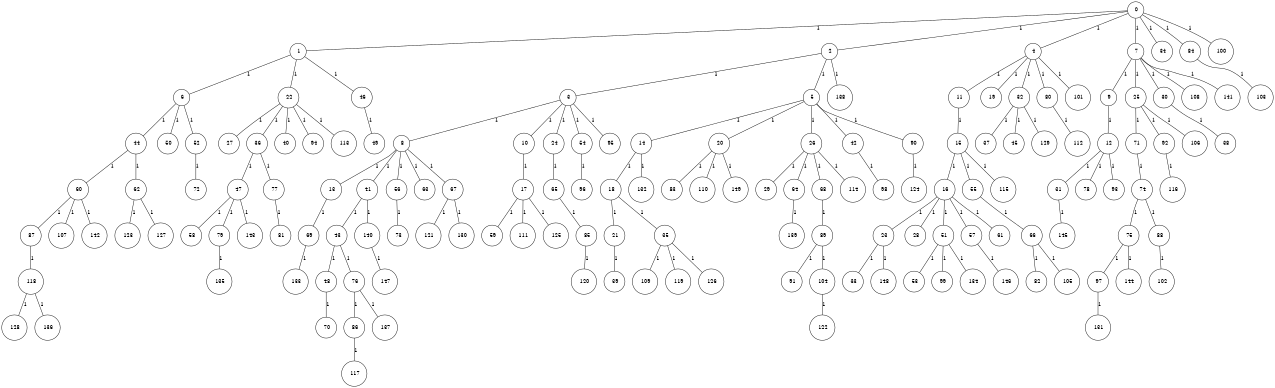 graph G {
size="8.5,11;"
ratio = "expand;"
fixedsize="true;"
overlap="scale;"
node[shape=circle,width=.12,hight=.12,fontsize=12]
edge[fontsize=12]

0[label=" 0" color=black, pos="1.996907,0.35848743!"];
1[label=" 1" color=black, pos="2.6041658,1.9447208!"];
2[label=" 2" color=black, pos="2.432922,0.59852368!"];
3[label=" 3" color=black, pos="2.2834095,1.4773614!"];
4[label=" 4" color=black, pos="2.0151254,0.79011454!"];
5[label=" 5" color=black, pos="1.8910968,0.91087449!"];
6[label=" 6" color=black, pos="0.68326541,2.6242026!"];
7[label=" 7" color=black, pos="2.9936035,1.3615692!"];
8[label=" 8" color=black, pos="1.3780838,0.56952196!"];
9[label=" 9" color=black, pos="2.1575806,0.78250457!"];
10[label=" 10" color=black, pos="0.26136316,1.7916696!"];
11[label=" 11" color=black, pos="0.32297951,1.9918624!"];
12[label=" 12" color=black, pos="0.68540656,2.4738896!"];
13[label=" 13" color=black, pos="2.5284716,2.0229996!"];
14[label=" 14" color=black, pos="2.3125389,1.4768837!"];
15[label=" 15" color=black, pos="0.8500195,1.296653!"];
16[label=" 16" color=black, pos="0.5585095,1.2103529!"];
17[label=" 17" color=black, pos="1.3804177,2.3065927!"];
18[label=" 18" color=black, pos="0.37388568,0.18655348!"];
19[label=" 19" color=black, pos="1.3672932,1.0349701!"];
20[label=" 20" color=black, pos="0.96039283,1.6292031!"];
21[label=" 21" color=black, pos="0.89362378,2.7006015!"];
22[label=" 22" color=black, pos="1.299405,0.51230508!"];
23[label=" 23" color=black, pos="1.0159381,2.3775278!"];
24[label=" 24" color=black, pos="0.675133,0.2905377!"];
25[label=" 25" color=black, pos="0.58073806,2.6973315!"];
26[label=" 26" color=black, pos="0.69539268,2.6514889!"];
27[label=" 27" color=black, pos="2.0623009,1.1153857!"];
28[label=" 28" color=black, pos="0.19531877,1.5115582!"];
29[label=" 29" color=black, pos="1.3967916,1.2951052!"];
30[label=" 30" color=black, pos="1.3896449,2.8456211!"];
31[label=" 31" color=black, pos="1.6163683,0.98003059!"];
32[label=" 32" color=black, pos="0.81102949,2.347052!"];
33[label=" 33" color=black, pos="0.86769869,1.3463913!"];
34[label=" 34" color=black, pos="2.9282686,2.6257773!"];
35[label=" 35" color=black, pos="0.68433925,0.013263225!"];
36[label=" 36" color=black, pos="0.48575183,2.9686006!"];
37[label=" 37" color=black, pos="0.73698115,2.57874!"];
38[label=" 38" color=black, pos="2.0711161,2.5322091!"];
39[label=" 39" color=black, pos="0.64750997,0.97898573!"];
40[label=" 40" color=black, pos="0.78280796,1.850307!"];
41[label=" 41" color=black, pos="0.37042132,1.213598!"];
42[label=" 42" color=black, pos="1.1945785,0.28925941!"];
43[label=" 43" color=black, pos="2.5805383,2.7585758!"];
44[label=" 44" color=black, pos="1.8273441,2.9488335!"];
45[label=" 45" color=black, pos="2.9908821,1.6909513!"];
46[label=" 46" color=black, pos="1.9519347,2.7494826!"];
47[label=" 47" color=black, pos="0.73540004,0.057984115!"];
48[label=" 48" color=black, pos="1.054506,1.1687147!"];
49[label=" 49" color=black, pos="1.1049894,0.72361727!"];
50[label=" 50" color=black, pos="1.221688,0.1784856!"];
51[label=" 51" color=black, pos="0.31539932,0.86851631!"];
52[label=" 52" color=black, pos="0.66423768,1.7070686!"];
53[label=" 53" color=black, pos="0.3449234,2.7171179!"];
54[label=" 54" color=black, pos="0.62118025,1.8963027!"];
55[label=" 55" color=black, pos="2.1950688,2.8747883!"];
56[label=" 56" color=black, pos="0.86257797,1.6745022!"];
57[label=" 57" color=black, pos="0.42581563,1.2671352!"];
58[label=" 58" color=black, pos="1.4109961,1.4497298!"];
59[label=" 59" color=black, pos="1.3826822,0.86913882!"];
60[label=" 60" color=black, pos="0.13559596,2.7020397!"];
61[label=" 61" color=black, pos="2.9742273,2.7773774!"];
62[label=" 62" color=black, pos="0.88575812,2.9519878!"];
63[label=" 63" color=black, pos="1.627967,0.33040171!"];
64[label=" 64" color=black, pos="0.87027908,0.45811235!"];
65[label=" 65" color=black, pos="2.4030233,2.9435983!"];
66[label=" 66" color=black, pos="2.1708684,1.5404149!"];
67[label=" 67" color=black, pos="2.7115742,2.6004705!"];
68[label=" 68" color=black, pos="2.9857611,0.32768957!"];
69[label=" 69" color=black, pos="1.7216678,2.5553959!"];
70[label=" 70" color=black, pos="2.7787472,1.6882528!"];
71[label=" 71" color=black, pos="2.3341599,0.89725918!"];
72[label=" 72" color=black, pos="2.0235584,0.50053368!"];
73[label=" 73" color=black, pos="0.080619127,0.24060117!"];
74[label=" 74" color=black, pos="0.8374601,1.8050382!"];
75[label=" 75" color=black, pos="2.1905698,0.39620455!"];
76[label=" 76" color=black, pos="1.7080189,0.13631928!"];
77[label=" 77" color=black, pos="1.8289611,2.0371126!"];
78[label=" 78" color=black, pos="0.19909899,0.014422494!"];
79[label=" 79" color=black, pos="0.74401995,1.7376979!"];
80[label=" 80" color=black, pos="2.2670532,2.1941601!"];
81[label=" 81" color=black, pos="1.6823635,0.5991599!"];
82[label=" 82" color=black, pos="2.2157773,2.068858!"];
83[label=" 83" color=black, pos="0.80970681,0.58267794!"];
84[label=" 84" color=black, pos="0.18895663,0.94741239!"];
85[label=" 85" color=black, pos="2.4107124,1.625626!"];
86[label=" 86" color=black, pos="1.7098904,0.14307031!"];
87[label=" 87" color=black, pos="1.5517302,2.2214887!"];
88[label=" 88" color=black, pos="2.1189997,1.1664558!"];
89[label=" 89" color=black, pos="1.85041,0.32118684!"];
90[label=" 90" color=black, pos="1.1698138,0.47253441!"];
91[label=" 91" color=black, pos="2.8551073,2.4972463!"];
92[label=" 92" color=black, pos="1.7742096,0.061981712!"];
93[label=" 93" color=black, pos="1.4291837,2.7947335!"];
94[label=" 94" color=black, pos="1.3276563,2.5929844!"];
95[label=" 95" color=black, pos="1.8185719,2.6981699!"];
96[label=" 96" color=black, pos="1.230122,0.73893485!"];
97[label=" 97" color=black, pos="1.6302414,0.14671936!"];
98[label=" 98" color=black, pos="0.4501665,1.7795757!"];
99[label=" 99" color=black, pos="1.6744661,0.3493378!"];
100[label=" 100" color=black, pos="2.7214806,1.6335977!"];
101[label=" 101" color=black, pos="0.098927269,2.2897384!"];
102[label=" 102" color=black, pos="2.3661349,1.3059701!"];
103[label=" 103" color=black, pos="0.69719599,1.1222785!"];
104[label=" 104" color=black, pos="2.8687657,1.00785!"];
105[label=" 105" color=black, pos="0.92133503,0.29906226!"];
106[label=" 106" color=black, pos="1.7738231,2.6767754!"];
107[label=" 107" color=black, pos="0.35545993,0.89696491!"];
108[label=" 108" color=black, pos="1.4374327,1.2276049!"];
109[label=" 109" color=black, pos="2.9588938,1.9629435!"];
110[label=" 110" color=black, pos="2.4000661,0.50973562!"];
111[label=" 111" color=black, pos="0.27305365,2.02458!"];
112[label=" 112" color=black, pos="1.4932275,1.6408265!"];
113[label=" 113" color=black, pos="2.1869993,0.78606403!"];
114[label=" 114" color=black, pos="1.0185267,2.4091116!"];
115[label=" 115" color=black, pos="0.48895257,0.45092722!"];
116[label=" 116" color=black, pos="1.8366391,0.4627452!"];
117[label=" 117" color=black, pos="2.1958753,2.1205617!"];
118[label=" 118" color=black, pos="2.6946023,0.69320344!"];
119[label=" 119" color=black, pos="1.2623114,1.1094754!"];
120[label=" 120" color=black, pos="1.7502134,1.1701014!"];
121[label=" 121" color=black, pos="2.6901907,1.8980351!"];
122[label=" 122" color=black, pos="0.41900479,2.0827041!"];
123[label=" 123" color=black, pos="0.61322318,0.83434261!"];
124[label=" 124" color=black, pos="2.2121634,2.2453953!"];
125[label=" 125" color=black, pos="2.7227765,0.0039800596!"];
126[label=" 126" color=black, pos="1.9962543,0.38503484!"];
127[label=" 127" color=black, pos="2.414967,0.014104546!"];
128[label=" 128" color=black, pos="1.2448121,1.1023931!"];
129[label=" 129" color=black, pos="0.1403713,0.64372015!"];
130[label=" 130" color=black, pos="1.3075748,2.4673334!"];
131[label=" 131" color=black, pos="2.2600555,2.3706603!"];
132[label=" 132" color=black, pos="2.5987639,0.88025751!"];
133[label=" 133" color=black, pos="0.98201255,1.7389193!"];
134[label=" 134" color=black, pos="0.58142107,2.2368325!"];
135[label=" 135" color=black, pos="2.6184643,1.1615684!"];
136[label=" 136" color=black, pos="1.4351429,2.7982792!"];
137[label=" 137" color=black, pos="1.2643897,2.1348903!"];
138[label=" 138" color=black, pos="0.16842354,0.49276254!"];
139[label=" 139" color=black, pos="0.90389981,2.9006979!"];
140[label=" 140" color=black, pos="2.4794785,0.82420408!"];
141[label=" 141" color=black, pos="1.6651929,1.4397578!"];
142[label=" 142" color=black, pos="1.6870775,2.243002!"];
143[label=" 143" color=black, pos="2.9275273,2.1688182!"];
144[label=" 144" color=black, pos="2.6685319,2.9381845!"];
145[label=" 145" color=black, pos="2.4090967,2.5048861!"];
146[label=" 146" color=black, pos="2.6752985,1.0059993!"];
147[label=" 147" color=black, pos="2.8610715,1.081862!"];
148[label=" 148" color=black, pos="1.6876525,1.8020411!"];
149[label=" 149" color=black, pos="1.4691894,0.59945945!"];
0--1[label="1"]
0--2[label="1"]
0--4[label="1"]
0--7[label="1"]
0--34[label="1"]
0--84[label="1"]
0--100[label="1"]
1--6[label="1"]
1--22[label="1"]
1--46[label="1"]
2--3[label="1"]
2--5[label="1"]
2--138[label="1"]
3--8[label="1"]
3--10[label="1"]
3--24[label="1"]
3--54[label="1"]
3--95[label="1"]
4--11[label="1"]
4--19[label="1"]
4--32[label="1"]
4--80[label="1"]
4--101[label="1"]
5--14[label="1"]
5--20[label="1"]
5--26[label="1"]
5--42[label="1"]
5--90[label="1"]
6--44[label="1"]
6--50[label="1"]
6--52[label="1"]
7--9[label="1"]
7--25[label="1"]
7--30[label="1"]
7--108[label="1"]
7--141[label="1"]
8--13[label="1"]
8--41[label="1"]
8--56[label="1"]
8--63[label="1"]
8--67[label="1"]
9--12[label="1"]
10--17[label="1"]
11--15[label="1"]
12--31[label="1"]
12--78[label="1"]
12--93[label="1"]
13--69[label="1"]
14--18[label="1"]
14--132[label="1"]
15--16[label="1"]
15--55[label="1"]
15--115[label="1"]
16--23[label="1"]
16--28[label="1"]
16--51[label="1"]
16--57[label="1"]
16--61[label="1"]
17--59[label="1"]
17--111[label="1"]
17--125[label="1"]
18--21[label="1"]
18--35[label="1"]
20--83[label="1"]
20--110[label="1"]
20--149[label="1"]
21--39[label="1"]
22--27[label="1"]
22--36[label="1"]
22--40[label="1"]
22--94[label="1"]
22--113[label="1"]
23--33[label="1"]
23--148[label="1"]
24--65[label="1"]
25--71[label="1"]
25--92[label="1"]
25--106[label="1"]
26--29[label="1"]
26--64[label="1"]
26--68[label="1"]
26--114[label="1"]
30--38[label="1"]
31--145[label="1"]
32--37[label="1"]
32--45[label="1"]
32--129[label="1"]
35--109[label="1"]
35--119[label="1"]
35--126[label="1"]
36--47[label="1"]
36--77[label="1"]
41--43[label="1"]
41--140[label="1"]
42--98[label="1"]
43--48[label="1"]
43--76[label="1"]
44--60[label="1"]
44--62[label="1"]
46--49[label="1"]
47--58[label="1"]
47--79[label="1"]
47--143[label="1"]
48--70[label="1"]
51--53[label="1"]
51--99[label="1"]
51--134[label="1"]
52--72[label="1"]
54--96[label="1"]
55--66[label="1"]
56--73[label="1"]
57--146[label="1"]
60--87[label="1"]
60--107[label="1"]
60--142[label="1"]
62--123[label="1"]
62--127[label="1"]
64--139[label="1"]
65--85[label="1"]
66--82[label="1"]
66--105[label="1"]
67--121[label="1"]
67--130[label="1"]
68--89[label="1"]
69--133[label="1"]
71--74[label="1"]
74--75[label="1"]
74--88[label="1"]
75--97[label="1"]
75--144[label="1"]
76--86[label="1"]
76--137[label="1"]
77--81[label="1"]
79--135[label="1"]
80--112[label="1"]
84--103[label="1"]
85--120[label="1"]
86--117[label="1"]
87--118[label="1"]
88--102[label="1"]
89--91[label="1"]
89--104[label="1"]
90--124[label="1"]
92--116[label="1"]
97--131[label="1"]
104--122[label="1"]
118--128[label="1"]
118--136[label="1"]
140--147[label="1"]

}
